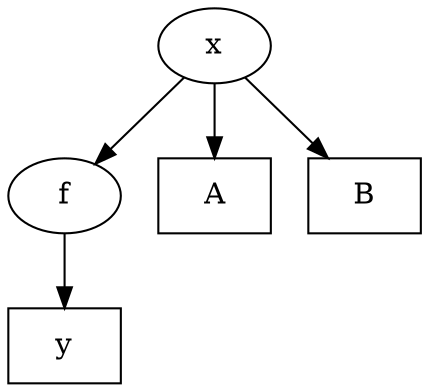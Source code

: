 digraph tree {
    y[shape=box]
    f->y
    x->f
    A[shape=box]
    B[shape=box]
    x->A
    x->B
}
